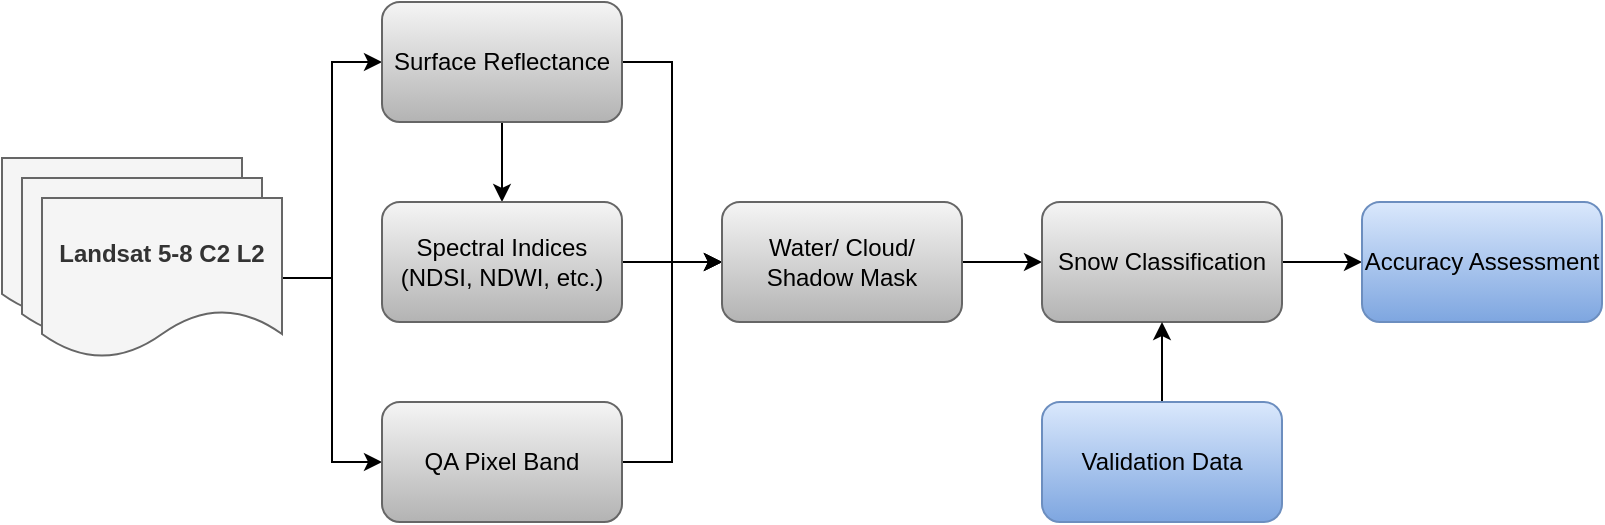 <mxfile version="21.2.9" type="device">
  <diagram name="Page-1" id="EXDYoXQwBNhD-vgQgudx">
    <mxGraphModel dx="794" dy="1609" grid="1" gridSize="10" guides="1" tooltips="1" connect="1" arrows="1" fold="1" page="1" pageScale="1" pageWidth="850" pageHeight="1100" math="0" shadow="0">
      <root>
        <mxCell id="0" />
        <mxCell id="1" parent="0" />
        <mxCell id="AvmcMwS410a3SvqO8hcJ-1" value="" style="shape=document;whiteSpace=wrap;html=1;boundedLbl=1;fillColor=#f5f5f5;fontColor=#333333;strokeColor=#666666;" vertex="1" parent="1">
          <mxGeometry x="90" y="58" width="120" height="80" as="geometry" />
        </mxCell>
        <mxCell id="AvmcMwS410a3SvqO8hcJ-2" value="" style="shape=document;whiteSpace=wrap;html=1;boundedLbl=1;fillColor=#f5f5f5;fontColor=#333333;strokeColor=#666666;" vertex="1" parent="1">
          <mxGeometry x="100" y="68" width="120" height="80" as="geometry" />
        </mxCell>
        <mxCell id="AvmcMwS410a3SvqO8hcJ-15" style="edgeStyle=orthogonalEdgeStyle;rounded=0;orthogonalLoop=1;jettySize=auto;html=1;exitX=1;exitY=0.5;exitDx=0;exitDy=0;entryX=0;entryY=0.5;entryDx=0;entryDy=0;" edge="1" parent="1" source="AvmcMwS410a3SvqO8hcJ-3" target="AvmcMwS410a3SvqO8hcJ-4">
          <mxGeometry relative="1" as="geometry" />
        </mxCell>
        <mxCell id="AvmcMwS410a3SvqO8hcJ-19" style="edgeStyle=orthogonalEdgeStyle;rounded=0;orthogonalLoop=1;jettySize=auto;html=1;exitX=1;exitY=0.5;exitDx=0;exitDy=0;entryX=0;entryY=0.5;entryDx=0;entryDy=0;" edge="1" parent="1" source="AvmcMwS410a3SvqO8hcJ-3" target="AvmcMwS410a3SvqO8hcJ-6">
          <mxGeometry relative="1" as="geometry" />
        </mxCell>
        <mxCell id="AvmcMwS410a3SvqO8hcJ-3" value="&lt;b&gt;Landsat 5-8 C2 L2&lt;/b&gt;" style="shape=document;whiteSpace=wrap;html=1;boundedLbl=1;fillColor=#f5f5f5;fontColor=#333333;strokeColor=#666666;" vertex="1" parent="1">
          <mxGeometry x="110" y="78" width="120" height="80" as="geometry" />
        </mxCell>
        <mxCell id="AvmcMwS410a3SvqO8hcJ-11" style="edgeStyle=orthogonalEdgeStyle;rounded=0;orthogonalLoop=1;jettySize=auto;html=1;exitX=1;exitY=0.5;exitDx=0;exitDy=0;entryX=0;entryY=0.5;entryDx=0;entryDy=0;" edge="1" parent="1" source="AvmcMwS410a3SvqO8hcJ-4" target="AvmcMwS410a3SvqO8hcJ-7">
          <mxGeometry relative="1" as="geometry" />
        </mxCell>
        <mxCell id="AvmcMwS410a3SvqO8hcJ-16" style="edgeStyle=orthogonalEdgeStyle;rounded=0;orthogonalLoop=1;jettySize=auto;html=1;exitX=0.5;exitY=1;exitDx=0;exitDy=0;" edge="1" parent="1" source="AvmcMwS410a3SvqO8hcJ-4" target="AvmcMwS410a3SvqO8hcJ-5">
          <mxGeometry relative="1" as="geometry" />
        </mxCell>
        <mxCell id="AvmcMwS410a3SvqO8hcJ-4" value="Surface Reflectance" style="rounded=1;whiteSpace=wrap;html=1;fillColor=#f5f5f5;gradientColor=#b3b3b3;strokeColor=#666666;" vertex="1" parent="1">
          <mxGeometry x="280" y="-20" width="120" height="60" as="geometry" />
        </mxCell>
        <mxCell id="AvmcMwS410a3SvqO8hcJ-8" style="edgeStyle=orthogonalEdgeStyle;rounded=0;orthogonalLoop=1;jettySize=auto;html=1;exitX=1;exitY=0.5;exitDx=0;exitDy=0;" edge="1" parent="1" source="AvmcMwS410a3SvqO8hcJ-5" target="AvmcMwS410a3SvqO8hcJ-7">
          <mxGeometry relative="1" as="geometry" />
        </mxCell>
        <mxCell id="AvmcMwS410a3SvqO8hcJ-5" value="Spectral Indices&lt;br&gt;(NDSI, NDWI, etc.)" style="rounded=1;whiteSpace=wrap;html=1;fillColor=#f5f5f5;gradientColor=#b3b3b3;strokeColor=#666666;" vertex="1" parent="1">
          <mxGeometry x="280" y="80" width="120" height="60" as="geometry" />
        </mxCell>
        <mxCell id="AvmcMwS410a3SvqO8hcJ-10" style="edgeStyle=orthogonalEdgeStyle;rounded=0;orthogonalLoop=1;jettySize=auto;html=1;exitX=1;exitY=0.5;exitDx=0;exitDy=0;entryX=0;entryY=0.5;entryDx=0;entryDy=0;" edge="1" parent="1" source="AvmcMwS410a3SvqO8hcJ-6" target="AvmcMwS410a3SvqO8hcJ-7">
          <mxGeometry relative="1" as="geometry" />
        </mxCell>
        <mxCell id="AvmcMwS410a3SvqO8hcJ-6" value="QA Pixel Band" style="rounded=1;whiteSpace=wrap;html=1;fillColor=#f5f5f5;gradientColor=#b3b3b3;strokeColor=#666666;" vertex="1" parent="1">
          <mxGeometry x="280" y="180" width="120" height="60" as="geometry" />
        </mxCell>
        <mxCell id="AvmcMwS410a3SvqO8hcJ-13" style="edgeStyle=orthogonalEdgeStyle;rounded=0;orthogonalLoop=1;jettySize=auto;html=1;exitX=1;exitY=0.5;exitDx=0;exitDy=0;entryX=0;entryY=0.5;entryDx=0;entryDy=0;" edge="1" parent="1" source="AvmcMwS410a3SvqO8hcJ-7" target="AvmcMwS410a3SvqO8hcJ-12">
          <mxGeometry relative="1" as="geometry" />
        </mxCell>
        <mxCell id="AvmcMwS410a3SvqO8hcJ-7" value="Water/ Cloud/ Shadow Mask" style="rounded=1;whiteSpace=wrap;html=1;fillColor=#f5f5f5;gradientColor=#b3b3b3;strokeColor=#666666;" vertex="1" parent="1">
          <mxGeometry x="450" y="80" width="120" height="60" as="geometry" />
        </mxCell>
        <mxCell id="AvmcMwS410a3SvqO8hcJ-23" style="edgeStyle=orthogonalEdgeStyle;rounded=0;orthogonalLoop=1;jettySize=auto;html=1;exitX=1;exitY=0.5;exitDx=0;exitDy=0;entryX=0;entryY=0.5;entryDx=0;entryDy=0;" edge="1" parent="1" source="AvmcMwS410a3SvqO8hcJ-12" target="AvmcMwS410a3SvqO8hcJ-22">
          <mxGeometry relative="1" as="geometry" />
        </mxCell>
        <mxCell id="AvmcMwS410a3SvqO8hcJ-12" value="Snow Classification" style="rounded=1;whiteSpace=wrap;html=1;fillColor=#f5f5f5;gradientColor=#b3b3b3;strokeColor=#666666;" vertex="1" parent="1">
          <mxGeometry x="610" y="80" width="120" height="60" as="geometry" />
        </mxCell>
        <mxCell id="AvmcMwS410a3SvqO8hcJ-21" style="edgeStyle=orthogonalEdgeStyle;rounded=0;orthogonalLoop=1;jettySize=auto;html=1;exitX=0.5;exitY=0;exitDx=0;exitDy=0;entryX=0.5;entryY=1;entryDx=0;entryDy=0;" edge="1" parent="1" source="AvmcMwS410a3SvqO8hcJ-20" target="AvmcMwS410a3SvqO8hcJ-12">
          <mxGeometry relative="1" as="geometry" />
        </mxCell>
        <mxCell id="AvmcMwS410a3SvqO8hcJ-20" value="Validation Data" style="rounded=1;whiteSpace=wrap;html=1;fillColor=#dae8fc;gradientColor=#7ea6e0;strokeColor=#6c8ebf;" vertex="1" parent="1">
          <mxGeometry x="610" y="180" width="120" height="60" as="geometry" />
        </mxCell>
        <mxCell id="AvmcMwS410a3SvqO8hcJ-22" value="Accuracy Assessment" style="rounded=1;whiteSpace=wrap;html=1;fillColor=#dae8fc;gradientColor=#7ea6e0;strokeColor=#6c8ebf;" vertex="1" parent="1">
          <mxGeometry x="770" y="80" width="120" height="60" as="geometry" />
        </mxCell>
      </root>
    </mxGraphModel>
  </diagram>
</mxfile>
